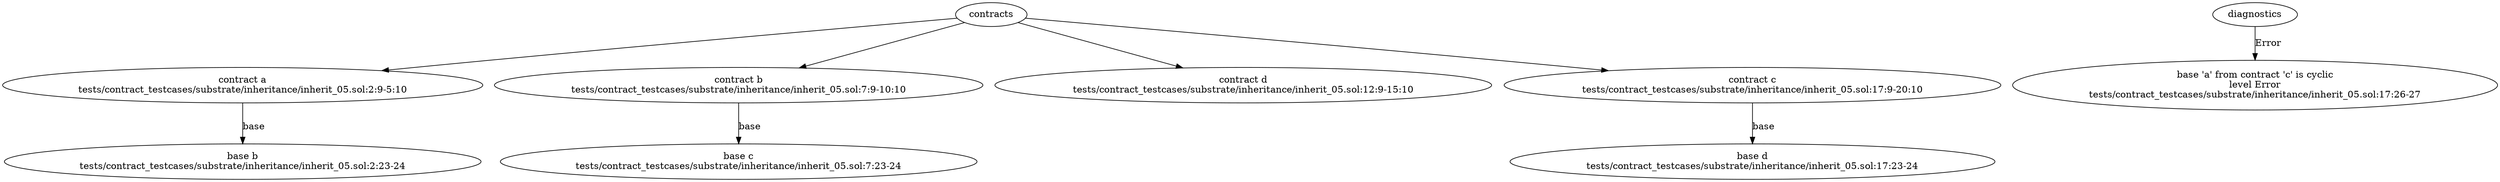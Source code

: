 strict digraph "tests/contract_testcases/substrate/inheritance/inherit_05.sol" {
	contract [label="contract a\ntests/contract_testcases/substrate/inheritance/inherit_05.sol:2:9-5:10"]
	base [label="base b\ntests/contract_testcases/substrate/inheritance/inherit_05.sol:2:23-24"]
	contract_4 [label="contract b\ntests/contract_testcases/substrate/inheritance/inherit_05.sol:7:9-10:10"]
	base_5 [label="base c\ntests/contract_testcases/substrate/inheritance/inherit_05.sol:7:23-24"]
	contract_6 [label="contract d\ntests/contract_testcases/substrate/inheritance/inherit_05.sol:12:9-15:10"]
	contract_7 [label="contract c\ntests/contract_testcases/substrate/inheritance/inherit_05.sol:17:9-20:10"]
	base_8 [label="base d\ntests/contract_testcases/substrate/inheritance/inherit_05.sol:17:23-24"]
	diagnostic [label="base 'a' from contract 'c' is cyclic\nlevel Error\ntests/contract_testcases/substrate/inheritance/inherit_05.sol:17:26-27"]
	contracts -> contract
	contract -> base [label="base"]
	contracts -> contract_4
	contract_4 -> base_5 [label="base"]
	contracts -> contract_6
	contracts -> contract_7
	contract_7 -> base_8 [label="base"]
	diagnostics -> diagnostic [label="Error"]
}
